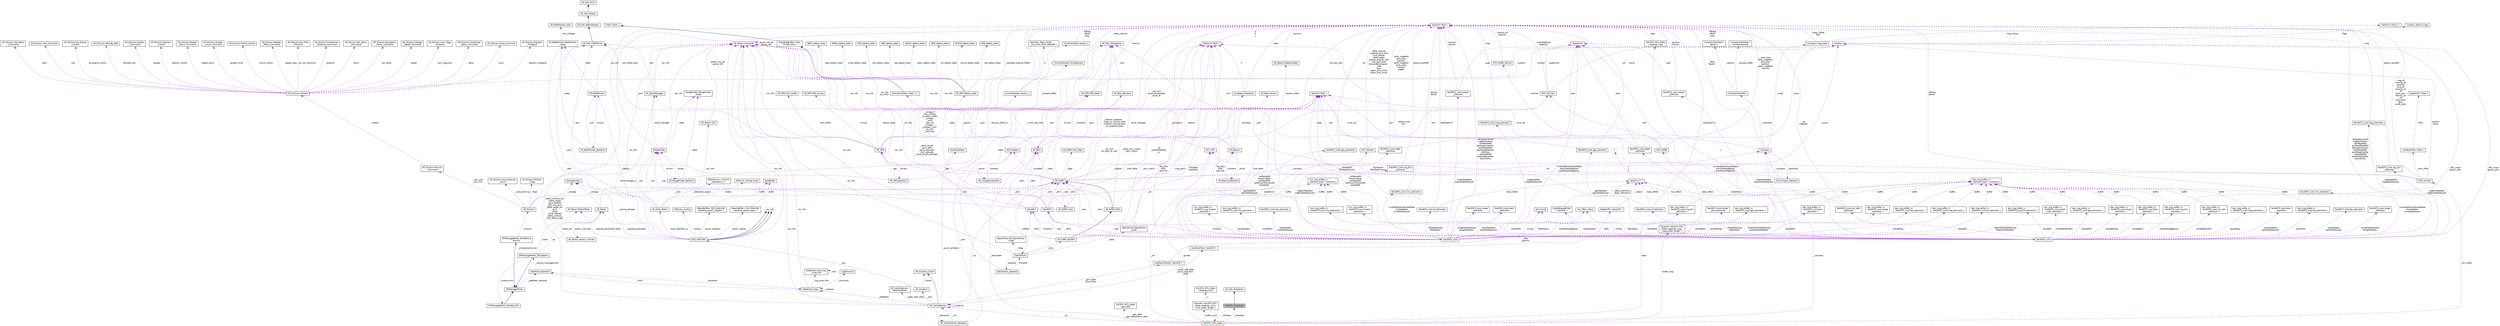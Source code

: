 digraph "HALSITL::Scheduler"
{
 // INTERACTIVE_SVG=YES
  edge [fontname="Helvetica",fontsize="10",labelfontname="Helvetica",labelfontsize="10"];
  node [fontname="Helvetica",fontsize="10",shape=record];
  Node1 [label="HALSITL::Scheduler",height=0.2,width=0.4,color="black", fillcolor="grey75", style="filled", fontcolor="black"];
  Node2 -> Node1 [dir="back",color="midnightblue",fontsize="10",style="solid",fontname="Helvetica"];
  Node2 [label="AP_HAL::Scheduler",height=0.2,width=0.4,color="black", fillcolor="white", style="filled",URL="$classAP__HAL_1_1Scheduler.html"];
  Node3 -> Node1 [dir="back",color="darkorchid3",fontsize="10",style="dashed",label=" _sitlState" ,fontname="Helvetica"];
  Node3 [label="HALSITL::SITL_State",height=0.2,width=0.4,color="black", fillcolor="white", style="filled",URL="$classHALSITL_1_1SITL__State.html"];
  Node4 -> Node3 [dir="back",color="darkorchid3",fontsize="10",style="dashed",label=" gimbal" ,fontname="Helvetica"];
  Node4 [label="SITL::Gimbal",height=0.2,width=0.4,color="black", fillcolor="white", style="filled",URL="$classSITL_1_1Gimbal.html"];
  Node5 -> Node4 [dir="back",color="darkorchid3",fontsize="10",style="dashed",label=" dcm" ,fontname="Helvetica"];
  Node5 [label="Matrix3\< float \>",height=0.2,width=0.4,color="black", fillcolor="white", style="filled",URL="$classMatrix3.html"];
  Node6 -> Node5 [dir="back",color="darkorchid3",fontsize="10",style="dashed",label=" a\nb\nc" ,fontname="Helvetica"];
  Node6 [label="Vector3\< float \>",height=0.2,width=0.4,color="black", fillcolor="white", style="filled",URL="$classVector3.html"];
  Node6 -> Node4 [dir="back",color="darkorchid3",fontsize="10",style="dashed",label=" delta_velocity\nsupplied_gyro_bias\njoint_angles\ndelta_angle\ngimbal_angular_rate\ntrue_gyro_bias\ndemanded_angular\l_rate\ngyro\nupper_joint_limits\nlower_joint_limits\n..." ,fontname="Helvetica"];
  Node7 -> Node4 [dir="back",color="darkorchid3",fontsize="10",style="dashed",label=" fdm" ,fontname="Helvetica"];
  Node7 [label="SITL::sitl_fdm",height=0.2,width=0.4,color="black", fillcolor="white", style="filled",URL="$structSITL_1_1sitl__fdm.html"];
  Node8 -> Node7 [dir="back",color="darkorchid3",fontsize="10",style="dashed",label=" quaternion" ,fontname="Helvetica"];
  Node8 [label="Quaternion",height=0.2,width=0.4,color="black", fillcolor="white", style="filled",URL="$classQuaternion.html"];
  Node6 -> Node7 [dir="back",color="darkorchid3",fontsize="10",style="dashed",label=" bodyMagField\nangAccel" ,fontname="Helvetica"];
  Node9 -> Node7 [dir="back",color="darkorchid3",fontsize="10",style="dashed",label=" home" ,fontname="Helvetica"];
  Node9 [label="Location",height=0.2,width=0.4,color="black", fillcolor="white", style="filled",URL="$structLocation.html"];
  Node10 -> Node9 [dir="back",color="darkorchid3",fontsize="10",style="dashed",label=" flags" ,fontname="Helvetica"];
  Node10 [label="Location_Option_Flags",height=0.2,width=0.4,color="black", fillcolor="white", style="filled",URL="$structLocation__Option__Flags.html"];
  Node11 -> Node3 [dir="back",color="darkorchid3",fontsize="10",style="dashed",label=" sitl_model" ,fontname="Helvetica"];
  Node11 [label="SITL::Aircraft",height=0.2,width=0.4,color="black", fillcolor="white", style="filled",URL="$classSITL_1_1Aircraft.html"];
  Node5 -> Node11 [dir="back",color="darkorchid3",fontsize="10",style="dashed",label=" rotation_b2e\ndcm" ,fontname="Helvetica"];
  Node12 -> Node11 [dir="back",color="darkorchid3",fontsize="10",style="dashed",label=" servo_filter" ,fontname="Helvetica"];
  Node12 [label="LowPassFilter\< float \>",height=0.2,width=0.4,color="black", fillcolor="white", style="filled",URL="$classLowPassFilter.html"];
  Node13 -> Node12 [dir="back",color="darkorchid3",fontsize="10",style="dashed",label=" _filter" ,fontname="Helvetica"];
  Node13 [label="DigitalLPF\< float \>",height=0.2,width=0.4,color="black", fillcolor="white", style="filled",URL="$classDigitalLPF.html"];
  Node14 -> Node11 [dir="back",color="darkorchid3",fontsize="10",style="dashed",label=" sitl" ,fontname="Helvetica"];
  Node14 [label="SITL::SITL",height=0.2,width=0.4,color="black", fillcolor="white", style="filled",URL="$classSITL_1_1SITL.html"];
  Node15 -> Node14 [dir="back",color="darkorchid3",fontsize="10",style="dashed",label=" var_info\nvar_info2" ,fontname="Helvetica"];
  Node15 [label="AP_Param::GroupInfo",height=0.2,width=0.4,color="black", fillcolor="white", style="filled",URL="$structAP__Param_1_1GroupInfo.html"];
  Node15 -> Node15 [dir="back",color="darkorchid3",fontsize="10",style="dashed",label=" group_info_ptr\ngroup_info" ,fontname="Helvetica"];
  Node7 -> Node14 [dir="back",color="darkorchid3",fontsize="10",style="dashed",label=" state" ,fontname="Helvetica"];
  Node6 -> Node11 [dir="back",color="darkorchid3",fontsize="10",style="dashed",label=" mag_bf\nvelocity_ef\nposition\nwind_ef\nvelocity_air\l_bf\ngyro_prev\nvelocity_air\l_ef\nang_accel\ngyro\naccel_body\n..." ,fontname="Helvetica"];
  Node9 -> Node11 [dir="back",color="darkorchid3",fontsize="10",style="dashed",label=" location\nhome" ,fontname="Helvetica"];
  Node16 -> Node3 [dir="back",color="darkorchid3",fontsize="10",style="dashed",label=" adsb" ,fontname="Helvetica"];
  Node16 [label="SITL::ADSB",height=0.2,width=0.4,color="black", fillcolor="white", style="filled",URL="$classSITL_1_1ADSB.html"];
  Node17 -> Node16 [dir="back",color="darkorchid3",fontsize="10",style="dashed",label=" vehicles" ,fontname="Helvetica"];
  Node17 [label="SITL::ADSB_Vehicle",height=0.2,width=0.4,color="black", fillcolor="white", style="filled",URL="$classSITL_1_1ADSB__Vehicle.html"];
  Node6 -> Node17 [dir="back",color="darkorchid3",fontsize="10",style="dashed",label=" velocity_ef\nposition" ,fontname="Helvetica"];
  Node9 -> Node16 [dir="back",color="darkorchid3",fontsize="10",style="dashed",label=" home" ,fontname="Helvetica"];
  Node7 -> Node16 [dir="back",color="darkorchid3",fontsize="10",style="dashed",label=" fdm" ,fontname="Helvetica"];
  Node18 -> Node3 [dir="back",color="darkorchid3",fontsize="10",style="dashed",label=" buffer_mag" ,fontname="Helvetica"];
  Node18 [label="VectorN\< HALSITL::SITL\l_State::readings_mag,\l mag_buffer_length \>",height=0.2,width=0.4,color="black", fillcolor="white", style="filled",URL="$classVectorN.html"];
  Node19 -> Node18 [dir="back",color="darkorchid3",fontsize="10",style="dashed",label=" _v" ,fontname="Helvetica"];
  Node19 [label="HALSITL::SITL_State\l::readings_mag",height=0.2,width=0.4,color="black", fillcolor="white", style="filled",URL="$structHALSITL_1_1SITL__State_1_1readings__mag.html"];
  Node6 -> Node19 [dir="back",color="darkorchid3",fontsize="10",style="dashed",label=" data" ,fontname="Helvetica"];
  Node20 -> Node3 [dir="back",color="darkorchid3",fontsize="10",style="dashed",label=" _barometer" ,fontname="Helvetica"];
  Node20 [label="AP_Baro",height=0.2,width=0.4,color="black", fillcolor="white", style="filled",URL="$classAP__Baro.html"];
  Node21 -> Node20 [dir="back",color="darkorchid3",fontsize="10",style="dashed",label=" sensors" ,fontname="Helvetica"];
  Node21 [label="AP_Baro::sensor",height=0.2,width=0.4,color="black", fillcolor="white", style="filled",URL="$structAP__Baro_1_1sensor.html"];
  Node22 -> Node20 [dir="back",color="darkorchid3",fontsize="10",style="dashed",label=" _climb_rate_filter" ,fontname="Helvetica"];
  Node22 [label="DerivativeFilter\< float, 7 \>",height=0.2,width=0.4,color="black", fillcolor="white", style="filled",URL="$classDerivativeFilter.html"];
  Node23 -> Node22 [dir="back",color="midnightblue",fontsize="10",style="solid",fontname="Helvetica"];
  Node23 [label="FilterWithBuffer\< float,\l FILTER_SIZE \>",height=0.2,width=0.4,color="black", fillcolor="white", style="filled",URL="$classFilterWithBuffer.html"];
  Node24 -> Node23 [dir="back",color="midnightblue",fontsize="10",style="solid",fontname="Helvetica"];
  Node24 [label="Filter\< float \>",height=0.2,width=0.4,color="black", fillcolor="white", style="filled",URL="$classFilter.html"];
  Node15 -> Node20 [dir="back",color="darkorchid3",fontsize="10",style="dashed",label=" var_info" ,fontname="Helvetica"];
  Node25 -> Node20 [dir="back",color="darkorchid3",fontsize="10",style="dashed",label=" drivers" ,fontname="Helvetica"];
  Node25 [label="AP_Baro_Backend",height=0.2,width=0.4,color="black", fillcolor="white", style="filled",URL="$classAP__Baro__Backend.html"];
  Node20 -> Node25 [dir="back",color="darkorchid3",fontsize="10",style="dashed",label=" _frontend" ,fontname="Helvetica"];
  Node26 -> Node25 [dir="back",color="darkorchid3",fontsize="10",style="dashed",label=" _sem" ,fontname="Helvetica"];
  Node26 [label="AP_HAL::Semaphore",height=0.2,width=0.4,color="black", fillcolor="white", style="filled",URL="$classAP__HAL_1_1Semaphore.html"];
  Node14 -> Node3 [dir="back",color="darkorchid3",fontsize="10",style="dashed",label=" _sitl" ,fontname="Helvetica"];
  Node1 -> Node3 [dir="back",color="darkorchid3",fontsize="10",style="dashed",label=" _scheduler" ,fontname="Helvetica"];
  Node27 -> Node3 [dir="back",color="darkorchid3",fontsize="10",style="dashed",label=" _ins" ,fontname="Helvetica"];
  Node27 [label="AP_InertialSensor",height=0.2,width=0.4,color="black", fillcolor="white", style="filled",URL="$classAP__InertialSensor.html"];
  Node28 -> Node27 [dir="back",color="firebrick4",fontsize="10",style="solid",fontname="Helvetica"];
  Node28 [label="AP_AccelCal_Client",height=0.2,width=0.4,color="black", fillcolor="white", style="filled",URL="$classAP__AccelCal__Client.html"];
  Node29 -> Node27 [dir="back",color="darkorchid3",fontsize="10",style="dashed",label=" _peak_hold_state" ,fontname="Helvetica"];
  Node29 [label="AP_InertialSensor::\lPeakHoldState",height=0.2,width=0.4,color="black", fillcolor="white", style="filled",URL="$structAP__InertialSensor_1_1PeakHoldState.html"];
  Node30 -> Node27 [dir="back",color="darkorchid3",fontsize="10",style="dashed",label=" _accel_vibe_filter\n_accel_vibe_floor\l_filter" ,fontname="Helvetica"];
  Node30 [label="LowPassFilter\< Vector3f \>",height=0.2,width=0.4,color="black", fillcolor="white", style="filled",URL="$classLowPassFilter.html"];
  Node31 -> Node30 [dir="back",color="darkorchid3",fontsize="10",style="dashed",label=" _filter" ,fontname="Helvetica"];
  Node31 [label="DigitalLPF\< Vector3f \>",height=0.2,width=0.4,color="black", fillcolor="white", style="filled",URL="$classDigitalLPF.html"];
  Node32 -> Node31 [dir="back",color="darkorchid3",fontsize="10",style="dashed",label=" _output" ,fontname="Helvetica"];
  Node32 [label="Vector3\< T \>",height=0.2,width=0.4,color="black", fillcolor="white", style="filled",URL="$classVector3.html"];
  Node33 -> Node32 [dir="back",color="darkorchid3",fontsize="10",style="dashed",label=" x\ny\nz" ,fontname="Helvetica"];
  Node33 [label="T",height=0.2,width=0.4,color="grey75", fillcolor="white", style="filled"];
  Node34 -> Node27 [dir="back",color="darkorchid3",fontsize="10",style="dashed",label=" _backends" ,fontname="Helvetica"];
  Node34 [label="AP_InertialSensor_Backend",height=0.2,width=0.4,color="black", fillcolor="white", style="filled",URL="$classAP__InertialSensor__Backend.html"];
  Node26 -> Node34 [dir="back",color="darkorchid3",fontsize="10",style="dashed",label=" _sem" ,fontname="Helvetica"];
  Node27 -> Node34 [dir="back",color="darkorchid3",fontsize="10",style="dashed",label=" _imu" ,fontname="Helvetica"];
  Node35 -> Node27 [dir="back",color="darkorchid3",fontsize="10",style="dashed",label=" _gyro_filter\n_accel_filter" ,fontname="Helvetica"];
  Node35 [label="LowPassFilter2p\< Vector3f \>",height=0.2,width=0.4,color="black", fillcolor="white", style="filled",URL="$classLowPassFilter2p.html"];
  Node36 -> Node35 [dir="back",color="darkorchid3",fontsize="10",style="dashed",label=" _filter\n_params" ,fontname="Helvetica"];
  Node36 [label="DigitalBiquadFilter\l\< Vector3f \>",height=0.2,width=0.4,color="black", fillcolor="white", style="filled",URL="$classDigitalBiquadFilter.html"];
  Node32 -> Node36 [dir="back",color="darkorchid3",fontsize="10",style="dashed",label=" _delay_element_1\n_delay_element_2" ,fontname="Helvetica"];
  Node37 -> Node27 [dir="back",color="darkorchid3",fontsize="10",style="dashed",label=" _accel_calibrator" ,fontname="Helvetica"];
  Node37 [label="AccelCalibrator",height=0.2,width=0.4,color="black", fillcolor="white", style="filled",URL="$classAccelCalibrator.html"];
  Node38 -> Node37 [dir="back",color="darkorchid3",fontsize="10",style="dashed",label=" _param" ,fontname="Helvetica"];
  Node38 [label="AccelCalibrator::param_u",height=0.2,width=0.4,color="black", fillcolor="white", style="filled",URL="$unionAccelCalibrator_1_1param__u.html"];
  Node39 -> Node38 [dir="back",color="darkorchid3",fontsize="10",style="dashed",label=" s" ,fontname="Helvetica"];
  Node39 [label="AccelCalibrator::param_t",height=0.2,width=0.4,color="black", fillcolor="white", style="filled",URL="$structAccelCalibrator_1_1param__t.html"];
  Node6 -> Node39 [dir="back",color="darkorchid3",fontsize="10",style="dashed",label=" offdiag\noffset\ndiag" ,fontname="Helvetica"];
  Node40 -> Node38 [dir="back",color="darkorchid3",fontsize="10",style="dashed",label=" a" ,fontname="Helvetica"];
  Node40 [label="VectorN\< float, ACCEL\l_CAL_MAX_NUM_PARAMS \>",height=0.2,width=0.4,color="black", fillcolor="white", style="filled",URL="$classVectorN.html"];
  Node41 -> Node37 [dir="back",color="darkorchid3",fontsize="10",style="dashed",label=" _sample_buffer" ,fontname="Helvetica"];
  Node41 [label="AccelCalibrator::AccelSample",height=0.2,width=0.4,color="black", fillcolor="white", style="filled",URL="$structAccelCalibrator_1_1AccelSample.html"];
  Node6 -> Node41 [dir="back",color="darkorchid3",fontsize="10",style="dashed",label=" delta_velocity" ,fontname="Helvetica"];
  Node42 -> Node27 [dir="back",color="darkorchid3",fontsize="10",style="dashed",label=" _dataflash" ,fontname="Helvetica"];
  Node42 [label="DataFlash_Class",height=0.2,width=0.4,color="black", fillcolor="white", style="filled",URL="$classDataFlash__Class.html"];
  Node43 -> Node42 [dir="back",color="darkorchid3",fontsize="10",style="dashed",label=" log_write_fmts" ,fontname="Helvetica"];
  Node43 [label="DataFlash_Class::log\l_write_fmt",height=0.2,width=0.4,color="black", fillcolor="white", style="filled",URL="$structDataFlash__Class_1_1log__write__fmt.html"];
  Node43 -> Node43 [dir="back",color="darkorchid3",fontsize="10",style="dashed",label=" next" ,fontname="Helvetica"];
  Node44 -> Node42 [dir="back",color="darkorchid3",fontsize="10",style="dashed",label=" _structures" ,fontname="Helvetica"];
  Node44 [label="LogStructure",height=0.2,width=0.4,color="black", fillcolor="white", style="filled",URL="$structLogStructure.html"];
  Node42 -> Node42 [dir="back",color="darkorchid3",fontsize="10",style="dashed",label=" _instance" ,fontname="Helvetica"];
  Node45 -> Node42 [dir="back",color="darkorchid3",fontsize="10",style="dashed",label=" backends" ,fontname="Helvetica"];
  Node45 [label="DataFlash_Backend",height=0.2,width=0.4,color="black", fillcolor="white", style="filled",URL="$classDataFlash__Backend.html"];
  Node42 -> Node45 [dir="back",color="darkorchid3",fontsize="10",style="dashed",label=" _front" ,fontname="Helvetica"];
  Node46 -> Node45 [dir="back",color="darkorchid3",fontsize="10",style="dashed",label=" _startup_messagewriter" ,fontname="Helvetica"];
  Node46 [label="DFMessageWriter_DFLogStart",height=0.2,width=0.4,color="black", fillcolor="white", style="filled",URL="$classDFMessageWriter__DFLogStart.html"];
  Node47 -> Node46 [dir="back",color="midnightblue",fontsize="10",style="solid",fontname="Helvetica"];
  Node47 [label="DFMessageWriter",height=0.2,width=0.4,color="black", fillcolor="white", style="filled",URL="$classDFMessageWriter.html"];
  Node45 -> Node47 [dir="back",color="darkorchid3",fontsize="10",style="dashed",label=" _dataflash_backend" ,fontname="Helvetica"];
  Node48 -> Node46 [dir="back",color="darkorchid3",fontsize="10",style="dashed",label=" _writeentiremission" ,fontname="Helvetica"];
  Node48 [label="DFMessageWriter_WriteEntire\lMission",height=0.2,width=0.4,color="black", fillcolor="white", style="filled",URL="$classDFMessageWriter__WriteEntireMission.html"];
  Node47 -> Node48 [dir="back",color="midnightblue",fontsize="10",style="solid",fontname="Helvetica"];
  Node49 -> Node48 [dir="back",color="darkorchid3",fontsize="10",style="dashed",label=" _mission" ,fontname="Helvetica"];
  Node49 [label="AP_Mission",height=0.2,width=0.4,color="black", fillcolor="white", style="filled",URL="$classAP__Mission.html",tooltip="Object managing Mission. "];
  Node50 -> Node49 [dir="back",color="darkorchid3",fontsize="10",style="dashed",label=" _storage" ,fontname="Helvetica"];
  Node50 [label="StorageAccess",height=0.2,width=0.4,color="black", fillcolor="white", style="filled",URL="$classStorageAccess.html"];
  Node51 -> Node49 [dir="back",color="darkorchid3",fontsize="10",style="dashed",label=" _nav_cmd\n_do_cmd" ,fontname="Helvetica"];
  Node51 [label="AP_Mission::Mission\l_Command",height=0.2,width=0.4,color="black", fillcolor="white", style="filled",URL="$structAP__Mission_1_1Mission__Command.html"];
  Node52 -> Node51 [dir="back",color="darkorchid3",fontsize="10",style="dashed",label=" content" ,fontname="Helvetica"];
  Node52 [label="AP_Mission::Content",height=0.2,width=0.4,color="black", fillcolor="white", style="filled",URL="$unionAP__Mission_1_1Content.html"];
  Node53 -> Node52 [dir="back",color="darkorchid3",fontsize="10",style="dashed",label=" guided_limits" ,fontname="Helvetica"];
  Node53 [label="AP_Mission::Guided\l_Limits_Command",height=0.2,width=0.4,color="black", fillcolor="white", style="filled",URL="$structAP__Mission_1_1Guided__Limits__Command.html"];
  Node54 -> Node52 [dir="back",color="darkorchid3",fontsize="10",style="dashed",label=" mount_control" ,fontname="Helvetica"];
  Node54 [label="AP_Mission::Mount_Control",height=0.2,width=0.4,color="black", fillcolor="white", style="filled",URL="$structAP__Mission_1_1Mount__Control.html"];
  Node55 -> Node52 [dir="back",color="darkorchid3",fontsize="10",style="dashed",label=" repeat_relay" ,fontname="Helvetica"];
  Node55 [label="AP_Mission::Repeat\l_Relay_Command",height=0.2,width=0.4,color="black", fillcolor="white", style="filled",URL="$structAP__Mission_1_1Repeat__Relay__Command.html"];
  Node56 -> Node52 [dir="back",color="darkorchid3",fontsize="10",style="dashed",label=" do_vtol_transition" ,fontname="Helvetica"];
  Node56 [label="AP_Mission::Do_VTOL\l_Transition",height=0.2,width=0.4,color="black", fillcolor="white", style="filled",URL="$structAP__Mission_1_1Do__VTOL__Transition.html"];
  Node57 -> Node52 [dir="back",color="darkorchid3",fontsize="10",style="dashed",label=" distance" ,fontname="Helvetica"];
  Node57 [label="AP_Mission::Conditional\l_Distance_Command",height=0.2,width=0.4,color="black", fillcolor="white", style="filled",URL="$structAP__Mission_1_1Conditional__Distance__Command.html"];
  Node58 -> Node52 [dir="back",color="darkorchid3",fontsize="10",style="dashed",label=" servo" ,fontname="Helvetica"];
  Node58 [label="AP_Mission::Set_Servo\l_Command",height=0.2,width=0.4,color="black", fillcolor="white", style="filled",URL="$structAP__Mission_1_1Set__Servo__Command.html"];
  Node59 -> Node52 [dir="back",color="darkorchid3",fontsize="10",style="dashed",label=" nav_delay" ,fontname="Helvetica"];
  Node59 [label="AP_Mission::Navigation\l_Delay_Command",height=0.2,width=0.4,color="black", fillcolor="white", style="filled",URL="$structAP__Mission_1_1Navigation__Delay__Command.html"];
  Node60 -> Node52 [dir="back",color="darkorchid3",fontsize="10",style="dashed",label=" speed" ,fontname="Helvetica"];
  Node60 [label="AP_Mission::Change\l_Speed_Command",height=0.2,width=0.4,color="black", fillcolor="white", style="filled",URL="$structAP__Mission_1_1Change__Speed__Command.html"];
  Node61 -> Node52 [dir="back",color="darkorchid3",fontsize="10",style="dashed",label=" cam_trigg_dist" ,fontname="Helvetica"];
  Node61 [label="AP_Mission::Cam_Trigg\l_Distance",height=0.2,width=0.4,color="black", fillcolor="white", style="filled",URL="$structAP__Mission_1_1Cam__Trigg__Distance.html"];
  Node62 -> Node52 [dir="back",color="darkorchid3",fontsize="10",style="dashed",label=" delay" ,fontname="Helvetica"];
  Node62 [label="AP_Mission::Conditional\l_Delay_Command",height=0.2,width=0.4,color="black", fillcolor="white", style="filled",URL="$structAP__Mission_1_1Conditional__Delay__Command.html"];
  Node63 -> Node52 [dir="back",color="darkorchid3",fontsize="10",style="dashed",label=" jump" ,fontname="Helvetica"];
  Node63 [label="AP_Mission::Jump_Command",height=0.2,width=0.4,color="black", fillcolor="white", style="filled",URL="$structAP__Mission_1_1Jump__Command.html"];
  Node9 -> Node52 [dir="back",color="darkorchid3",fontsize="10",style="dashed",label=" location" ,fontname="Helvetica"];
  Node64 -> Node52 [dir="back",color="darkorchid3",fontsize="10",style="dashed",label=" digicam_configure" ,fontname="Helvetica"];
  Node64 [label="AP_Mission::Digicam\l_Configure",height=0.2,width=0.4,color="black", fillcolor="white", style="filled",URL="$structAP__Mission_1_1Digicam__Configure.html"];
  Node65 -> Node52 [dir="back",color="darkorchid3",fontsize="10",style="dashed",label=" relay" ,fontname="Helvetica"];
  Node65 [label="AP_Mission::Set_Relay\l_Command",height=0.2,width=0.4,color="black", fillcolor="white", style="filled",URL="$structAP__Mission_1_1Set__Relay__Command.html"];
  Node66 -> Node52 [dir="back",color="darkorchid3",fontsize="10",style="dashed",label=" yaw" ,fontname="Helvetica"];
  Node66 [label="AP_Mission::Yaw_Command",height=0.2,width=0.4,color="black", fillcolor="white", style="filled",URL="$structAP__Mission_1_1Yaw__Command.html"];
  Node67 -> Node52 [dir="back",color="darkorchid3",fontsize="10",style="dashed",label=" do_engine_control" ,fontname="Helvetica"];
  Node67 [label="AP_Mission::Do_Engine\l_Control",height=0.2,width=0.4,color="black", fillcolor="white", style="filled",URL="$structAP__Mission_1_1Do__Engine__Control.html"];
  Node68 -> Node52 [dir="back",color="darkorchid3",fontsize="10",style="dashed",label=" altitude_wait" ,fontname="Helvetica"];
  Node68 [label="AP_Mission::Altitude_Wait",height=0.2,width=0.4,color="black", fillcolor="white", style="filled",URL="$structAP__Mission_1_1Altitude__Wait.html"];
  Node69 -> Node52 [dir="back",color="darkorchid3",fontsize="10",style="dashed",label=" gripper" ,fontname="Helvetica"];
  Node69 [label="AP_Mission::Gripper\l_Command",height=0.2,width=0.4,color="black", fillcolor="white", style="filled",URL="$structAP__Mission_1_1Gripper__Command.html"];
  Node70 -> Node52 [dir="back",color="darkorchid3",fontsize="10",style="dashed",label=" digicam_control" ,fontname="Helvetica"];
  Node70 [label="AP_Mission::Digicam\l_Control",height=0.2,width=0.4,color="black", fillcolor="white", style="filled",URL="$structAP__Mission_1_1Digicam__Control.html"];
  Node71 -> Node52 [dir="back",color="darkorchid3",fontsize="10",style="dashed",label=" repeat_servo" ,fontname="Helvetica"];
  Node71 [label="AP_Mission::Repeat\l_Servo_Command",height=0.2,width=0.4,color="black", fillcolor="white", style="filled",URL="$structAP__Mission_1_1Repeat__Servo__Command.html"];
  Node15 -> Node49 [dir="back",color="darkorchid3",fontsize="10",style="dashed",label=" var_info" ,fontname="Helvetica"];
  Node72 -> Node49 [dir="back",color="darkorchid3",fontsize="10",style="dashed",label=" _flags" ,fontname="Helvetica"];
  Node72 [label="AP_Mission::Mission\l_Flags",height=0.2,width=0.4,color="black", fillcolor="white", style="filled",URL="$structAP__Mission_1_1Mission__Flags.html"];
  Node73 -> Node49 [dir="back",color="darkorchid3",fontsize="10",style="dashed",label=" _ahrs" ,fontname="Helvetica"];
  Node73 [label="AP_AHRS",height=0.2,width=0.4,color="black", fillcolor="white", style="filled",URL="$classAP__AHRS.html"];
  Node5 -> Node73 [dir="back",color="darkorchid3",fontsize="10",style="dashed",label=" _rotation_autopilot\l_body_to_vehicle_body\n_rotation_vehicle_body\l_to_autopilot_body" ,fontname="Helvetica"];
  Node74 -> Node73 [dir="back",color="darkorchid3",fontsize="10",style="dashed",label=" _flags" ,fontname="Helvetica"];
  Node74 [label="AP_AHRS::ahrs_flags",height=0.2,width=0.4,color="black", fillcolor="white", style="filled",URL="$structAP__AHRS_1_1ahrs__flags.html"];
  Node20 -> Node73 [dir="back",color="darkorchid3",fontsize="10",style="dashed",label=" _baro" ,fontname="Helvetica"];
  Node75 -> Node73 [dir="back",color="darkorchid3",fontsize="10",style="dashed",label=" _optflow" ,fontname="Helvetica"];
  Node75 [label="OpticalFlow",height=0.2,width=0.4,color="black", fillcolor="white", style="filled",URL="$classOpticalFlow.html"];
  Node76 -> Node75 [dir="back",color="darkorchid3",fontsize="10",style="dashed",label=" _ahrs" ,fontname="Helvetica"];
  Node76 [label="AP_AHRS_NavEKF",height=0.2,width=0.4,color="black", fillcolor="white", style="filled",URL="$classAP__AHRS__NavEKF.html"];
  Node77 -> Node76 [dir="back",color="midnightblue",fontsize="10",style="solid",fontname="Helvetica"];
  Node77 [label="AP_AHRS_DCM",height=0.2,width=0.4,color="black", fillcolor="white", style="filled",URL="$classAP__AHRS__DCM.html"];
  Node73 -> Node77 [dir="back",color="midnightblue",fontsize="10",style="solid",fontname="Helvetica"];
  Node5 -> Node77 [dir="back",color="darkorchid3",fontsize="10",style="dashed",label=" _body_dcm_matrix\n_dcm_matrix" ,fontname="Helvetica"];
  Node6 -> Node77 [dir="back",color="darkorchid3",fontsize="10",style="dashed",label=" _omega_P\n_last_velocity\n_ra_delay_buffer\n_omega\n_wind\n_last_vel\n_omega_I\n_omega_I_sum\n_ra_sum\n_last_fuse\n..." ,fontname="Helvetica"];
  Node78 -> Node77 [dir="back",color="darkorchid3",fontsize="10",style="dashed",label=" _mag_earth" ,fontname="Helvetica"];
  Node78 [label="Vector2\< float \>",height=0.2,width=0.4,color="black", fillcolor="white", style="filled",URL="$structVector2.html"];
  Node5 -> Node76 [dir="back",color="darkorchid3",fontsize="10",style="dashed",label=" _dcm_matrix" ,fontname="Helvetica"];
  Node79 -> Node76 [dir="back",color="darkorchid3",fontsize="10",style="dashed",label=" EKF2" ,fontname="Helvetica"];
  Node79 [label="NavEKF2",height=0.2,width=0.4,color="black", fillcolor="white", style="filled",URL="$classNavEKF2.html"];
  Node20 -> Node79 [dir="back",color="darkorchid3",fontsize="10",style="dashed",label=" _baro" ,fontname="Helvetica"];
  Node15 -> Node79 [dir="back",color="darkorchid3",fontsize="10",style="dashed",label=" var_info" ,fontname="Helvetica"];
  Node78 -> Node79 [dir="back",color="darkorchid3",fontsize="10",style="dashed",label=" core_delta" ,fontname="Helvetica"];
  Node80 -> Node79 [dir="back",color="darkorchid3",fontsize="10",style="dashed",label=" _rng" ,fontname="Helvetica"];
  Node80 [label="RangeFinder",height=0.2,width=0.4,color="black", fillcolor="white", style="filled",URL="$classRangeFinder.html"];
  Node81 -> Node80 [dir="back",color="darkorchid3",fontsize="10",style="dashed",label=" serial_manager" ,fontname="Helvetica"];
  Node81 [label="AP_SerialManager",height=0.2,width=0.4,color="black", fillcolor="white", style="filled",URL="$classAP__SerialManager.html"];
  Node82 -> Node81 [dir="back",color="darkorchid3",fontsize="10",style="dashed",label=" uart" ,fontname="Helvetica"];
  Node82 [label="AP_HAL::UARTDriver",height=0.2,width=0.4,color="black", fillcolor="white", style="filled",URL="$classAP__HAL_1_1UARTDriver.html"];
  Node83 -> Node82 [dir="back",color="midnightblue",fontsize="10",style="solid",fontname="Helvetica"];
  Node83 [label="AP_HAL::BetterStream",height=0.2,width=0.4,color="black", fillcolor="white", style="filled",URL="$classAP__HAL_1_1BetterStream.html"];
  Node84 -> Node83 [dir="back",color="midnightblue",fontsize="10",style="solid",fontname="Helvetica"];
  Node84 [label="AP_HAL::Stream",height=0.2,width=0.4,color="black", fillcolor="white", style="filled",URL="$classAP__HAL_1_1Stream.html"];
  Node85 -> Node84 [dir="back",color="midnightblue",fontsize="10",style="solid",fontname="Helvetica"];
  Node85 [label="AP_HAL::Print",height=0.2,width=0.4,color="black", fillcolor="white", style="filled",URL="$classAP__HAL_1_1Print.html"];
  Node15 -> Node81 [dir="back",color="darkorchid3",fontsize="10",style="dashed",label=" var_info" ,fontname="Helvetica"];
  Node86 -> Node80 [dir="back",color="darkorchid3",fontsize="10",style="dashed",label=" state" ,fontname="Helvetica"];
  Node86 [label="RangeFinder::RangeFinder\l_State",height=0.2,width=0.4,color="black", fillcolor="white", style="filled",URL="$structRangeFinder_1_1RangeFinder__State.html"];
  Node15 -> Node80 [dir="back",color="darkorchid3",fontsize="10",style="dashed",label=" var_info" ,fontname="Helvetica"];
  Node6 -> Node80 [dir="back",color="darkorchid3",fontsize="10",style="dashed",label=" pos_offset_zero" ,fontname="Helvetica"];
  Node87 -> Node80 [dir="back",color="darkorchid3",fontsize="10",style="dashed",label=" drivers" ,fontname="Helvetica"];
  Node87 [label="AP_RangeFinder_Backend",height=0.2,width=0.4,color="black", fillcolor="white", style="filled",URL="$classAP__RangeFinder__Backend.html"];
  Node86 -> Node87 [dir="back",color="darkorchid3",fontsize="10",style="dashed",label=" state" ,fontname="Helvetica"];
  Node26 -> Node87 [dir="back",color="darkorchid3",fontsize="10",style="dashed",label=" _sem" ,fontname="Helvetica"];
  Node80 -> Node87 [dir="back",color="darkorchid3",fontsize="10",style="dashed",label=" ranger" ,fontname="Helvetica"];
  Node73 -> Node79 [dir="back",color="darkorchid3",fontsize="10",style="dashed",label=" _ahrs" ,fontname="Helvetica"];
  Node88 -> Node79 [dir="back",color="darkorchid3",fontsize="10",style="dashed",label=" core" ,fontname="Helvetica"];
  Node88 [label="NavEKF2_core",height=0.2,width=0.4,color="black", fillcolor="white", style="filled",URL="$classNavEKF2__core.html"];
  Node89 -> Node88 [dir="back",color="darkorchid3",fontsize="10",style="dashed",label=" magDataNew\nmagDataDelayed" ,fontname="Helvetica"];
  Node89 [label="NavEKF2_core::mag_elements",height=0.2,width=0.4,color="black", fillcolor="white", style="filled",URL="$structNavEKF2__core_1_1mag__elements.html"];
  Node6 -> Node89 [dir="back",color="darkorchid3",fontsize="10",style="dashed",label=" mag" ,fontname="Helvetica"];
  Node5 -> Node88 [dir="back",color="darkorchid3",fontsize="10",style="dashed",label=" Tbn_flow\nDCM\nprevTnb" ,fontname="Helvetica"];
  Node79 -> Node88 [dir="back",color="darkorchid3",fontsize="10",style="dashed",label=" frontend" ,fontname="Helvetica"];
  Node90 -> Node88 [dir="back",color="darkorchid3",fontsize="10",style="dashed",label=" baroDataNew\nbaroDataDelayed" ,fontname="Helvetica"];
  Node90 [label="NavEKF2_core::baro\l_elements",height=0.2,width=0.4,color="black", fillcolor="white", style="filled",URL="$structNavEKF2__core_1_1baro__elements.html"];
  Node91 -> Node88 [dir="back",color="darkorchid3",fontsize="10",style="dashed",label=" storedIMU" ,fontname="Helvetica"];
  Node91 [label="imu_ring_buffer_t\<\l NavEKF2_core::imu_elements \>",height=0.2,width=0.4,color="black", fillcolor="white", style="filled",URL="$classimu__ring__buffer__t.html"];
  Node92 -> Node91 [dir="back",color="darkorchid3",fontsize="10",style="dashed",label=" buffer" ,fontname="Helvetica"];
  Node92 [label="imu_ring_buffer_t\<\l element_type \>::element_t",height=0.2,width=0.4,color="black", fillcolor="white", style="filled",URL="$structimu__ring__buffer__t_1_1element__t.html"];
  Node93 -> Node88 [dir="back",color="darkorchid3",fontsize="10",style="dashed",label=" rngBcnDataNew\nrngBcnDataDelayed" ,fontname="Helvetica"];
  Node93 [label="NavEKF2_core::rng_bcn\l_elements",height=0.2,width=0.4,color="black", fillcolor="white", style="filled",URL="$structNavEKF2__core_1_1rng__bcn__elements.html"];
  Node6 -> Node93 [dir="back",color="darkorchid3",fontsize="10",style="dashed",label=" beacon_posNED" ,fontname="Helvetica"];
  Node94 -> Node88 [dir="back",color="darkorchid3",fontsize="10",style="dashed",label=" ofDataDelayed\nofDataNew" ,fontname="Helvetica"];
  Node94 [label="NavEKF2_core::of_elements",height=0.2,width=0.4,color="black", fillcolor="white", style="filled",URL="$structNavEKF2__core_1_1of__elements.html"];
  Node6 -> Node94 [dir="back",color="darkorchid3",fontsize="10",style="dashed",label=" bodyRadXYZ" ,fontname="Helvetica"];
  Node32 -> Node94 [dir="back",color="darkorchid3",fontsize="10",style="dashed",label=" body_offset" ,fontname="Helvetica"];
  Node78 -> Node94 [dir="back",color="darkorchid3",fontsize="10",style="dashed",label=" flowRadXY\nflowRadXYcomp" ,fontname="Helvetica"];
  Node95 -> Node88 [dir="back",color="darkorchid3",fontsize="10",style="dashed",label=" storedGPS" ,fontname="Helvetica"];
  Node95 [label="obs_ring_buffer_t\<\l NavEKF2_core::gps_elements \>",height=0.2,width=0.4,color="black", fillcolor="white", style="filled",URL="$classobs__ring__buffer__t.html"];
  Node96 -> Node95 [dir="back",color="darkorchid3",fontsize="10",style="dashed",label=" buffer" ,fontname="Helvetica"];
  Node96 [label="obs_ring_buffer_t\<\l element_type \>::element_t",height=0.2,width=0.4,color="black", fillcolor="white", style="filled",URL="$structobs__ring__buffer__t_1_1element__t.html"];
  Node97 -> Node88 [dir="back",color="darkorchid3",fontsize="10",style="dashed",label=" timing" ,fontname="Helvetica"];
  Node97 [label="ekf_timing",height=0.2,width=0.4,color="black", fillcolor="white", style="filled",URL="$structekf__timing.html"];
  Node98 -> Node88 [dir="back",color="darkorchid3",fontsize="10",style="dashed",label=" tasDataNew\ntasDataDelayed" ,fontname="Helvetica"];
  Node98 [label="NavEKF2_core::tas_elements",height=0.2,width=0.4,color="black", fillcolor="white", style="filled",URL="$structNavEKF2__core_1_1tas__elements.html"];
  Node8 -> Node88 [dir="back",color="darkorchid3",fontsize="10",style="dashed",label=" imuQuatDownSampleNew\nprevQuatMagReset\nquatAtLastMagReset" ,fontname="Helvetica"];
  Node99 -> Node88 [dir="back",color="darkorchid3",fontsize="10",style="dashed",label=" stateStruct" ,fontname="Helvetica"];
  Node99 [label="NavEKF2_core::state\l_elements",height=0.2,width=0.4,color="black", fillcolor="white", style="filled",URL="$structNavEKF2__core_1_1state__elements.html"];
  Node8 -> Node99 [dir="back",color="darkorchid3",fontsize="10",style="dashed",label=" quat" ,fontname="Helvetica"];
  Node6 -> Node99 [dir="back",color="darkorchid3",fontsize="10",style="dashed",label=" body_magfield\ngyro_bias\nposition\nearth_magfield\ngyro_scale\nvelocity\nangErr" ,fontname="Helvetica"];
  Node78 -> Node99 [dir="back",color="darkorchid3",fontsize="10",style="dashed",label=" wind_vel" ,fontname="Helvetica"];
  Node100 -> Node88 [dir="back",color="darkorchid3",fontsize="10",style="dashed",label=" storedOF" ,fontname="Helvetica"];
  Node100 [label="obs_ring_buffer_t\<\l NavEKF2_core::of_elements \>",height=0.2,width=0.4,color="black", fillcolor="white", style="filled",URL="$classobs__ring__buffer__t.html"];
  Node96 -> Node100 [dir="back",color="darkorchid3",fontsize="10",style="dashed",label=" buffer" ,fontname="Helvetica"];
  Node101 -> Node88 [dir="back",color="darkorchid3",fontsize="10",style="dashed",label=" imuDataDownSampledNew\nimuDataNew\nimuDataDelayed" ,fontname="Helvetica"];
  Node101 [label="NavEKF2_core::imu_elements",height=0.2,width=0.4,color="black", fillcolor="white", style="filled",URL="$structNavEKF2__core_1_1imu__elements.html"];
  Node6 -> Node101 [dir="back",color="darkorchid3",fontsize="10",style="dashed",label=" delAng\ndelVel" ,fontname="Helvetica"];
  Node6 -> Node88 [dir="back",color="darkorchid3",fontsize="10",style="dashed",label=" delAngCorrected\nrngBcnPosSum\nvelOffsetNED\ndelAngCorrection\nearthRateNED\nearthMagFieldVar\ntiltErrVec\nvelDotNEDfilt\nbodyMagFieldVar\nreceiverPos\n..." ,fontname="Helvetica"];
  Node102 -> Node88 [dir="back",color="darkorchid3",fontsize="10",style="dashed",label=" filterStatus" ,fontname="Helvetica"];
  Node102 [label="nav_filter_status",height=0.2,width=0.4,color="black", fillcolor="white", style="filled",URL="$unionnav__filter__status.html"];
  Node103 -> Node88 [dir="back",color="darkorchid3",fontsize="10",style="dashed",label=" outputDataNew\noutputDataDelayed" ,fontname="Helvetica"];
  Node103 [label="NavEKF2_core::output\l_elements",height=0.2,width=0.4,color="black", fillcolor="white", style="filled",URL="$structNavEKF2__core_1_1output__elements.html"];
  Node8 -> Node103 [dir="back",color="darkorchid3",fontsize="10",style="dashed",label=" quat" ,fontname="Helvetica"];
  Node6 -> Node103 [dir="back",color="darkorchid3",fontsize="10",style="dashed",label=" position\nvelocity" ,fontname="Helvetica"];
  Node104 -> Node88 [dir="back",color="darkorchid3",fontsize="10",style="dashed",label=" gpsDataNew\ngpsDataDelayed" ,fontname="Helvetica"];
  Node104 [label="NavEKF2_core::gps_elements",height=0.2,width=0.4,color="black", fillcolor="white", style="filled",URL="$structNavEKF2__core_1_1gps__elements.html"];
  Node6 -> Node104 [dir="back",color="darkorchid3",fontsize="10",style="dashed",label=" vel" ,fontname="Helvetica"];
  Node78 -> Node104 [dir="back",color="darkorchid3",fontsize="10",style="dashed",label=" pos" ,fontname="Helvetica"];
  Node78 -> Node88 [dir="back",color="darkorchid3",fontsize="10",style="dashed",label=" velResetNE\nflowGyroBias\nposResetNE\nlastKnownPositionNE\nheldVelNE" ,fontname="Helvetica"];
  Node105 -> Node88 [dir="back",color="darkorchid3",fontsize="10",style="dashed",label=" storedBaro" ,fontname="Helvetica"];
  Node105 [label="obs_ring_buffer_t\<\l NavEKF2_core::baro\l_elements \>",height=0.2,width=0.4,color="black", fillcolor="white", style="filled",URL="$classobs__ring__buffer__t.html"];
  Node96 -> Node105 [dir="back",color="darkorchid3",fontsize="10",style="dashed",label=" buffer" ,fontname="Helvetica"];
  Node106 -> Node88 [dir="back",color="darkorchid3",fontsize="10",style="dashed",label=" storedRangeBeacon" ,fontname="Helvetica"];
  Node106 [label="obs_ring_buffer_t\<\l NavEKF2_core::rng_bcn\l_elements \>",height=0.2,width=0.4,color="black", fillcolor="white", style="filled",URL="$classobs__ring__buffer__t.html"];
  Node96 -> Node106 [dir="back",color="darkorchid3",fontsize="10",style="dashed",label=" buffer" ,fontname="Helvetica"];
  Node107 -> Node88 [dir="back",color="darkorchid3",fontsize="10",style="dashed",label=" storedRange" ,fontname="Helvetica"];
  Node107 [label="obs_ring_buffer_t\<\l NavEKF2_core::range\l_elements \>",height=0.2,width=0.4,color="black", fillcolor="white", style="filled",URL="$classobs__ring__buffer__t.html"];
  Node96 -> Node107 [dir="back",color="darkorchid3",fontsize="10",style="dashed",label=" buffer" ,fontname="Helvetica"];
  Node108 -> Node88 [dir="back",color="darkorchid3",fontsize="10",style="dashed",label=" storedTAS" ,fontname="Helvetica"];
  Node108 [label="obs_ring_buffer_t\<\l NavEKF2_core::tas_elements \>",height=0.2,width=0.4,color="black", fillcolor="white", style="filled",URL="$classobs__ring__buffer__t.html"];
  Node96 -> Node108 [dir="back",color="darkorchid3",fontsize="10",style="dashed",label=" buffer" ,fontname="Helvetica"];
  Node73 -> Node88 [dir="back",color="darkorchid3",fontsize="10",style="dashed",label=" _ahrs" ,fontname="Helvetica"];
  Node109 -> Node88 [dir="back",color="darkorchid3",fontsize="10",style="dashed",label=" storedMag" ,fontname="Helvetica"];
  Node109 [label="obs_ring_buffer_t\<\l NavEKF2_core::mag_elements \>",height=0.2,width=0.4,color="black", fillcolor="white", style="filled",URL="$classobs__ring__buffer__t.html"];
  Node96 -> Node109 [dir="back",color="darkorchid3",fontsize="10",style="dashed",label=" buffer" ,fontname="Helvetica"];
  Node110 -> Node88 [dir="back",color="darkorchid3",fontsize="10",style="dashed",label=" rangeDataDelayed\nrangeDataNew" ,fontname="Helvetica"];
  Node110 [label="NavEKF2_core::range\l_elements",height=0.2,width=0.4,color="black", fillcolor="white", style="filled",URL="$structNavEKF2__core_1_1range__elements.html"];
  Node9 -> Node88 [dir="back",color="darkorchid3",fontsize="10",style="dashed",label=" EKF_origin\ngpsloc_prev" ,fontname="Helvetica"];
  Node111 -> Node88 [dir="back",color="darkorchid3",fontsize="10",style="dashed",label=" storedOutput" ,fontname="Helvetica"];
  Node111 [label="imu_ring_buffer_t\<\l NavEKF2_core::output\l_elements \>",height=0.2,width=0.4,color="black", fillcolor="white", style="filled",URL="$classimu__ring__buffer__t.html"];
  Node92 -> Node111 [dir="back",color="darkorchid3",fontsize="10",style="dashed",label=" buffer" ,fontname="Helvetica"];
  Node112 -> Node76 [dir="back",color="darkorchid3",fontsize="10",style="dashed",label=" EKF3" ,fontname="Helvetica"];
  Node112 [label="NavEKF3",height=0.2,width=0.4,color="black", fillcolor="white", style="filled",URL="$classNavEKF3.html"];
  Node113 -> Node112 [dir="back",color="darkorchid3",fontsize="10",style="dashed",label=" core" ,fontname="Helvetica"];
  Node113 [label="NavEKF3_core",height=0.2,width=0.4,color="black", fillcolor="white", style="filled",URL="$classNavEKF3__core.html"];
  Node114 -> Node113 [dir="back",color="darkorchid3",fontsize="10",style="dashed",label=" storedMag" ,fontname="Helvetica"];
  Node114 [label="obs_ring_buffer_t\<\l NavEKF3_core::mag_elements \>",height=0.2,width=0.4,color="black", fillcolor="white", style="filled",URL="$classobs__ring__buffer__t.html"];
  Node96 -> Node114 [dir="back",color="darkorchid3",fontsize="10",style="dashed",label=" buffer" ,fontname="Helvetica"];
  Node115 -> Node113 [dir="back",color="darkorchid3",fontsize="10",style="dashed",label=" outputDataNew\noutputDataDelayed" ,fontname="Helvetica"];
  Node115 [label="NavEKF3_core::output\l_elements",height=0.2,width=0.4,color="black", fillcolor="white", style="filled",URL="$structNavEKF3__core_1_1output__elements.html"];
  Node8 -> Node115 [dir="back",color="darkorchid3",fontsize="10",style="dashed",label=" quat" ,fontname="Helvetica"];
  Node6 -> Node115 [dir="back",color="darkorchid3",fontsize="10",style="dashed",label=" position\nvelocity" ,fontname="Helvetica"];
  Node116 -> Node113 [dir="back",color="darkorchid3",fontsize="10",style="dashed",label=" gpsDataNew\ngpsDataDelayed" ,fontname="Helvetica"];
  Node116 [label="NavEKF3_core::gps_elements",height=0.2,width=0.4,color="black", fillcolor="white", style="filled",URL="$structNavEKF3__core_1_1gps__elements.html"];
  Node6 -> Node116 [dir="back",color="darkorchid3",fontsize="10",style="dashed",label=" vel" ,fontname="Helvetica"];
  Node78 -> Node116 [dir="back",color="darkorchid3",fontsize="10",style="dashed",label=" pos" ,fontname="Helvetica"];
  Node5 -> Node113 [dir="back",color="darkorchid3",fontsize="10",style="dashed",label=" Tbn_flow\nDCM\nprevTnb" ,fontname="Helvetica"];
  Node112 -> Node113 [dir="back",color="darkorchid3",fontsize="10",style="dashed",label=" frontend" ,fontname="Helvetica"];
  Node117 -> Node113 [dir="back",color="darkorchid3",fontsize="10",style="dashed",label=" storedOF" ,fontname="Helvetica"];
  Node117 [label="obs_ring_buffer_t\<\l NavEKF3_core::of_elements \>",height=0.2,width=0.4,color="black", fillcolor="white", style="filled",URL="$classobs__ring__buffer__t.html"];
  Node96 -> Node117 [dir="back",color="darkorchid3",fontsize="10",style="dashed",label=" buffer" ,fontname="Helvetica"];
  Node97 -> Node113 [dir="back",color="darkorchid3",fontsize="10",style="dashed",label=" timing" ,fontname="Helvetica"];
  Node118 -> Node113 [dir="back",color="darkorchid3",fontsize="10",style="dashed",label=" wheelOdmDataDelayed\nwheelOdmDataNew" ,fontname="Helvetica"];
  Node118 [label="NavEKF3_core::wheel\l_odm_elements",height=0.2,width=0.4,color="black", fillcolor="white", style="filled",URL="$structNavEKF3__core_1_1wheel__odm__elements.html"];
  Node32 -> Node118 [dir="back",color="darkorchid3",fontsize="10",style="dashed",label=" hub_offset" ,fontname="Helvetica"];
  Node119 -> Node113 [dir="back",color="darkorchid3",fontsize="10",style="dashed",label=" bodyOdmDataDelayed\nbodyOdmDataNew" ,fontname="Helvetica"];
  Node119 [label="NavEKF3_core::vel_odm\l_elements",height=0.2,width=0.4,color="black", fillcolor="white", style="filled",URL="$structNavEKF3__core_1_1vel__odm__elements.html"];
  Node6 -> Node119 [dir="back",color="darkorchid3",fontsize="10",style="dashed",label=" vel\nangRate" ,fontname="Helvetica"];
  Node32 -> Node119 [dir="back",color="darkorchid3",fontsize="10",style="dashed",label=" body_offset" ,fontname="Helvetica"];
  Node8 -> Node113 [dir="back",color="darkorchid3",fontsize="10",style="dashed",label=" imuQuatDownSampleNew\nprevQuatMagReset\nquatAtLastMagReset" ,fontname="Helvetica"];
  Node120 -> Node113 [dir="back",color="darkorchid3",fontsize="10",style="dashed",label=" storedWheelOdm" ,fontname="Helvetica"];
  Node120 [label="obs_ring_buffer_t\<\l NavEKF3_core::wheel\l_odm_elements \>",height=0.2,width=0.4,color="black", fillcolor="white", style="filled",URL="$classobs__ring__buffer__t.html"];
  Node96 -> Node120 [dir="back",color="darkorchid3",fontsize="10",style="dashed",label=" buffer" ,fontname="Helvetica"];
  Node6 -> Node113 [dir="back",color="darkorchid3",fontsize="10",style="dashed",label=" delAngCorrected\nrngBcnPosSum\nvelOffsetNED\nbcnPosOffsetNED\ndelAngCorrection\nearthRateNED\nearthMagFieldVar\nvelDotNEDfilt\nbodyMagFieldVar\nreceiverPos\n..." ,fontname="Helvetica"];
  Node102 -> Node113 [dir="back",color="darkorchid3",fontsize="10",style="dashed",label=" filterStatus" ,fontname="Helvetica"];
  Node121 -> Node113 [dir="back",color="darkorchid3",fontsize="10",style="dashed",label=" magDataNew\nmagDataDelayed" ,fontname="Helvetica"];
  Node121 [label="NavEKF3_core::mag_elements",height=0.2,width=0.4,color="black", fillcolor="white", style="filled",URL="$structNavEKF3__core_1_1mag__elements.html"];
  Node6 -> Node121 [dir="back",color="darkorchid3",fontsize="10",style="dashed",label=" mag" ,fontname="Helvetica"];
  Node78 -> Node113 [dir="back",color="darkorchid3",fontsize="10",style="dashed",label=" velResetNE\nflowGyroBias\nposResetNE\nlastKnownPositionNE\nheldVelNE" ,fontname="Helvetica"];
  Node122 -> Node113 [dir="back",color="darkorchid3",fontsize="10",style="dashed",label=" storedGPS" ,fontname="Helvetica"];
  Node122 [label="obs_ring_buffer_t\<\l NavEKF3_core::gps_elements \>",height=0.2,width=0.4,color="black", fillcolor="white", style="filled",URL="$classobs__ring__buffer__t.html"];
  Node96 -> Node122 [dir="back",color="darkorchid3",fontsize="10",style="dashed",label=" buffer" ,fontname="Helvetica"];
  Node123 -> Node113 [dir="back",color="darkorchid3",fontsize="10",style="dashed",label=" stateStruct" ,fontname="Helvetica"];
  Node123 [label="NavEKF3_core::state\l_elements",height=0.2,width=0.4,color="black", fillcolor="white", style="filled",URL="$structNavEKF3__core_1_1state__elements.html"];
  Node8 -> Node123 [dir="back",color="darkorchid3",fontsize="10",style="dashed",label=" quat" ,fontname="Helvetica"];
  Node6 -> Node123 [dir="back",color="darkorchid3",fontsize="10",style="dashed",label=" accel_bias\nbody_magfield\ngyro_bias\nposition\nearth_magfield\nvelocity" ,fontname="Helvetica"];
  Node78 -> Node123 [dir="back",color="darkorchid3",fontsize="10",style="dashed",label=" wind_vel" ,fontname="Helvetica"];
  Node124 -> Node113 [dir="back",color="darkorchid3",fontsize="10",style="dashed",label=" storedRange" ,fontname="Helvetica"];
  Node124 [label="obs_ring_buffer_t\<\l NavEKF3_core::range\l_elements \>",height=0.2,width=0.4,color="black", fillcolor="white", style="filled",URL="$classobs__ring__buffer__t.html"];
  Node96 -> Node124 [dir="back",color="darkorchid3",fontsize="10",style="dashed",label=" buffer" ,fontname="Helvetica"];
  Node125 -> Node113 [dir="back",color="darkorchid3",fontsize="10",style="dashed",label=" rngBcnDataNew\nrngBcnDataDelayed" ,fontname="Helvetica"];
  Node125 [label="NavEKF3_core::rng_bcn\l_elements",height=0.2,width=0.4,color="black", fillcolor="white", style="filled",URL="$structNavEKF3__core_1_1rng__bcn__elements.html"];
  Node6 -> Node125 [dir="back",color="darkorchid3",fontsize="10",style="dashed",label=" beacon_posNED" ,fontname="Helvetica"];
  Node126 -> Node113 [dir="back",color="darkorchid3",fontsize="10",style="dashed",label=" baroDataNew\nbaroDataDelayed" ,fontname="Helvetica"];
  Node126 [label="NavEKF3_core::baro\l_elements",height=0.2,width=0.4,color="black", fillcolor="white", style="filled",URL="$structNavEKF3__core_1_1baro__elements.html"];
  Node73 -> Node113 [dir="back",color="darkorchid3",fontsize="10",style="dashed",label=" _ahrs" ,fontname="Helvetica"];
  Node127 -> Node113 [dir="back",color="darkorchid3",fontsize="10",style="dashed",label=" storedBaro" ,fontname="Helvetica"];
  Node127 [label="obs_ring_buffer_t\<\l NavEKF3_core::baro\l_elements \>",height=0.2,width=0.4,color="black", fillcolor="white", style="filled",URL="$classobs__ring__buffer__t.html"];
  Node96 -> Node127 [dir="back",color="darkorchid3",fontsize="10",style="dashed",label=" buffer" ,fontname="Helvetica"];
  Node9 -> Node113 [dir="back",color="darkorchid3",fontsize="10",style="dashed",label=" EKF_origin\ngpsloc_prev" ,fontname="Helvetica"];
  Node128 -> Node113 [dir="back",color="darkorchid3",fontsize="10",style="dashed",label=" tasDataNew\ntasDataDelayed" ,fontname="Helvetica"];
  Node128 [label="NavEKF3_core::tas_elements",height=0.2,width=0.4,color="black", fillcolor="white", style="filled",URL="$structNavEKF3__core_1_1tas__elements.html"];
  Node129 -> Node113 [dir="back",color="darkorchid3",fontsize="10",style="dashed",label=" storedIMU" ,fontname="Helvetica"];
  Node129 [label="imu_ring_buffer_t\<\l NavEKF3_core::imu_elements \>",height=0.2,width=0.4,color="black", fillcolor="white", style="filled",URL="$classimu__ring__buffer__t.html"];
  Node92 -> Node129 [dir="back",color="darkorchid3",fontsize="10",style="dashed",label=" buffer" ,fontname="Helvetica"];
  Node130 -> Node113 [dir="back",color="darkorchid3",fontsize="10",style="dashed",label=" storedRangeBeacon" ,fontname="Helvetica"];
  Node130 [label="obs_ring_buffer_t\<\l NavEKF3_core::rng_bcn\l_elements \>",height=0.2,width=0.4,color="black", fillcolor="white", style="filled",URL="$classobs__ring__buffer__t.html"];
  Node96 -> Node130 [dir="back",color="darkorchid3",fontsize="10",style="dashed",label=" buffer" ,fontname="Helvetica"];
  Node131 -> Node113 [dir="back",color="darkorchid3",fontsize="10",style="dashed",label=" storedBodyOdm" ,fontname="Helvetica"];
  Node131 [label="obs_ring_buffer_t\<\l NavEKF3_core::vel_odm\l_elements \>",height=0.2,width=0.4,color="black", fillcolor="white", style="filled",URL="$classobs__ring__buffer__t.html"];
  Node96 -> Node131 [dir="back",color="darkorchid3",fontsize="10",style="dashed",label=" buffer" ,fontname="Helvetica"];
  Node132 -> Node113 [dir="back",color="darkorchid3",fontsize="10",style="dashed",label=" ofDataDelayed\nofDataNew" ,fontname="Helvetica"];
  Node132 [label="NavEKF3_core::of_elements",height=0.2,width=0.4,color="black", fillcolor="white", style="filled",URL="$structNavEKF3__core_1_1of__elements.html"];
  Node6 -> Node132 [dir="back",color="darkorchid3",fontsize="10",style="dashed",label=" bodyRadXYZ" ,fontname="Helvetica"];
  Node32 -> Node132 [dir="back",color="darkorchid3",fontsize="10",style="dashed",label=" body_offset" ,fontname="Helvetica"];
  Node78 -> Node132 [dir="back",color="darkorchid3",fontsize="10",style="dashed",label=" flowRadXY\nflowRadXYcomp" ,fontname="Helvetica"];
  Node133 -> Node113 [dir="back",color="darkorchid3",fontsize="10",style="dashed",label=" rangeDataDelayed\nrangeDataNew" ,fontname="Helvetica"];
  Node133 [label="NavEKF3_core::range\l_elements",height=0.2,width=0.4,color="black", fillcolor="white", style="filled",URL="$structNavEKF3__core_1_1range__elements.html"];
  Node134 -> Node113 [dir="back",color="darkorchid3",fontsize="10",style="dashed",label=" imuDataDownSampledNew\nimuDataNew\nimuDataDelayed" ,fontname="Helvetica"];
  Node134 [label="NavEKF3_core::imu_elements",height=0.2,width=0.4,color="black", fillcolor="white", style="filled",URL="$structNavEKF3__core_1_1imu__elements.html"];
  Node6 -> Node134 [dir="back",color="darkorchid3",fontsize="10",style="dashed",label=" delAng\ndelVel" ,fontname="Helvetica"];
  Node135 -> Node113 [dir="back",color="darkorchid3",fontsize="10",style="dashed",label=" storedOutput" ,fontname="Helvetica"];
  Node135 [label="imu_ring_buffer_t\<\l NavEKF3_core::output\l_elements \>",height=0.2,width=0.4,color="black", fillcolor="white", style="filled",URL="$classimu__ring__buffer__t.html"];
  Node92 -> Node135 [dir="back",color="darkorchid3",fontsize="10",style="dashed",label=" buffer" ,fontname="Helvetica"];
  Node136 -> Node113 [dir="back",color="darkorchid3",fontsize="10",style="dashed",label=" storedTAS" ,fontname="Helvetica"];
  Node136 [label="obs_ring_buffer_t\<\l NavEKF3_core::tas_elements \>",height=0.2,width=0.4,color="black", fillcolor="white", style="filled",URL="$classobs__ring__buffer__t.html"];
  Node96 -> Node136 [dir="back",color="darkorchid3",fontsize="10",style="dashed",label=" buffer" ,fontname="Helvetica"];
  Node20 -> Node112 [dir="back",color="darkorchid3",fontsize="10",style="dashed",label=" _baro" ,fontname="Helvetica"];
  Node15 -> Node112 [dir="back",color="darkorchid3",fontsize="10",style="dashed",label=" var_info" ,fontname="Helvetica"];
  Node78 -> Node112 [dir="back",color="darkorchid3",fontsize="10",style="dashed",label=" core_delta" ,fontname="Helvetica"];
  Node80 -> Node112 [dir="back",color="darkorchid3",fontsize="10",style="dashed",label=" _rng" ,fontname="Helvetica"];
  Node73 -> Node112 [dir="back",color="darkorchid3",fontsize="10",style="dashed",label=" _ahrs" ,fontname="Helvetica"];
  Node14 -> Node76 [dir="back",color="darkorchid3",fontsize="10",style="dashed",label=" _sitl" ,fontname="Helvetica"];
  Node6 -> Node76 [dir="back",color="darkorchid3",fontsize="10",style="dashed",label=" _accel_ef_ekf\n_gyro_drift\n_gyro_estimate\n_dcm_attitude\n_accel_ef_ekf_blended" ,fontname="Helvetica"];
  Node15 -> Node75 [dir="back",color="darkorchid3",fontsize="10",style="dashed",label=" var_info" ,fontname="Helvetica"];
  Node137 -> Node75 [dir="back",color="darkorchid3",fontsize="10",style="dashed",label=" _state" ,fontname="Helvetica"];
  Node137 [label="OpticalFlow::OpticalFlow\l_state",height=0.2,width=0.4,color="black", fillcolor="white", style="filled",URL="$structOpticalFlow_1_1OpticalFlow__state.html"];
  Node78 -> Node137 [dir="back",color="darkorchid3",fontsize="10",style="dashed",label=" flowRate\nbodyRate" ,fontname="Helvetica"];
  Node138 -> Node75 [dir="back",color="darkorchid3",fontsize="10",style="dashed",label=" backend" ,fontname="Helvetica"];
  Node138 [label="OpticalFlow_backend",height=0.2,width=0.4,color="black", fillcolor="white", style="filled",URL="$classOpticalFlow__backend.html"];
  Node75 -> Node138 [dir="back",color="darkorchid3",fontsize="10",style="dashed",label=" frontend" ,fontname="Helvetica"];
  Node26 -> Node138 [dir="back",color="darkorchid3",fontsize="10",style="dashed",label=" _sem" ,fontname="Helvetica"];
  Node139 -> Node75 [dir="back",color="darkorchid3",fontsize="10",style="dashed",label=" _flags" ,fontname="Helvetica"];
  Node139 [label="OpticalFlow::AP_OpticalFlow\l_Flags",height=0.2,width=0.4,color="black", fillcolor="white", style="filled",URL="$structOpticalFlow_1_1AP__OpticalFlow__Flags.html"];
  Node15 -> Node73 [dir="back",color="darkorchid3",fontsize="10",style="dashed",label=" var_info" ,fontname="Helvetica"];
  Node140 -> Node73 [dir="back",color="darkorchid3",fontsize="10",style="dashed",label=" _view" ,fontname="Helvetica"];
  Node140 [label="AP_AHRS_View",height=0.2,width=0.4,color="black", fillcolor="white", style="filled",URL="$classAP__AHRS__View.html"];
  Node5 -> Node140 [dir="back",color="darkorchid3",fontsize="10",style="dashed",label=" rot_view\nrot_body_to_ned" ,fontname="Helvetica"];
  Node6 -> Node140 [dir="back",color="darkorchid3",fontsize="10",style="dashed",label=" gyro" ,fontname="Helvetica"];
  Node73 -> Node140 [dir="back",color="darkorchid3",fontsize="10",style="dashed",label=" ahrs" ,fontname="Helvetica"];
  Node6 -> Node73 [dir="back",color="darkorchid3",fontsize="10",style="dashed",label=" _last_trim\n_accel_ef_blended\n_accel_ef" ,fontname="Helvetica"];
  Node27 -> Node73 [dir="back",color="darkorchid3",fontsize="10",style="dashed",label=" _ins" ,fontname="Helvetica"];
  Node141 -> Node73 [dir="back",color="darkorchid3",fontsize="10",style="dashed",label=" _airspeed" ,fontname="Helvetica"];
  Node141 [label="AP_Airspeed",height=0.2,width=0.4,color="black", fillcolor="white", style="filled",URL="$classAP__Airspeed.html"];
  Node15 -> Node141 [dir="back",color="darkorchid3",fontsize="10",style="dashed",label=" var_info" ,fontname="Helvetica"];
  Node142 -> Node141 [dir="back",color="darkorchid3",fontsize="10",style="dashed",label=" sensor" ,fontname="Helvetica"];
  Node142 [label="AP_Airspeed_Backend",height=0.2,width=0.4,color="black", fillcolor="white", style="filled",URL="$classAP__Airspeed__Backend.html"];
  Node141 -> Node142 [dir="back",color="darkorchid3",fontsize="10",style="dashed",label=" frontend" ,fontname="Helvetica"];
  Node26 -> Node142 [dir="back",color="darkorchid3",fontsize="10",style="dashed",label=" sem" ,fontname="Helvetica"];
  Node143 -> Node141 [dir="back",color="darkorchid3",fontsize="10",style="dashed",label=" _calibration" ,fontname="Helvetica"];
  Node143 [label="Airspeed_Calibration",height=0.2,width=0.4,color="black", fillcolor="white", style="filled",URL="$classAirspeed__Calibration.html"];
  Node5 -> Node143 [dir="back",color="darkorchid3",fontsize="10",style="dashed",label=" P" ,fontname="Helvetica"];
  Node6 -> Node143 [dir="back",color="darkorchid3",fontsize="10",style="dashed",label=" state" ,fontname="Helvetica"];
  Node78 -> Node73 [dir="back",color="darkorchid3",fontsize="10",style="dashed",label=" _hp\n_lastGndVelADS\n_lp" ,fontname="Helvetica"];
  Node144 -> Node73 [dir="back",color="darkorchid3",fontsize="10",style="dashed",label=" _gps" ,fontname="Helvetica"];
  Node144 [label="AP_GPS",height=0.2,width=0.4,color="black", fillcolor="white", style="filled",URL="$classAP__GPS.html"];
  Node145 -> Node144 [dir="back",color="darkorchid3",fontsize="10",style="dashed",label=" detect_state" ,fontname="Helvetica"];
  Node145 [label="AP_GPS::detect_state",height=0.2,width=0.4,color="black", fillcolor="white", style="filled",URL="$structAP__GPS_1_1detect__state.html"];
  Node146 -> Node145 [dir="back",color="darkorchid3",fontsize="10",style="dashed",label=" sbp_detect_state" ,fontname="Helvetica"];
  Node146 [label="SBP_detect_state",height=0.2,width=0.4,color="black", fillcolor="white", style="filled",URL="$structSBP__detect__state.html"];
  Node147 -> Node145 [dir="back",color="darkorchid3",fontsize="10",style="dashed",label=" ublox_detect_state" ,fontname="Helvetica"];
  Node147 [label="UBLOX_detect_state",height=0.2,width=0.4,color="black", fillcolor="white", style="filled",URL="$structUBLOX__detect__state.html"];
  Node148 -> Node145 [dir="back",color="darkorchid3",fontsize="10",style="dashed",label=" sirf_detect_state" ,fontname="Helvetica"];
  Node148 [label="SIRF_detect_state",height=0.2,width=0.4,color="black", fillcolor="white", style="filled",URL="$structSIRF__detect__state.html"];
  Node149 -> Node145 [dir="back",color="darkorchid3",fontsize="10",style="dashed",label=" mtk19_detect_state" ,fontname="Helvetica"];
  Node149 [label="MTK19_detect_state",height=0.2,width=0.4,color="black", fillcolor="white", style="filled",URL="$structMTK19__detect__state.html"];
  Node150 -> Node145 [dir="back",color="darkorchid3",fontsize="10",style="dashed",label=" erb_detect_state" ,fontname="Helvetica"];
  Node150 [label="ERB_detect_state",height=0.2,width=0.4,color="black", fillcolor="white", style="filled",URL="$structERB__detect__state.html"];
  Node151 -> Node145 [dir="back",color="darkorchid3",fontsize="10",style="dashed",label=" sbp2_detect_state" ,fontname="Helvetica"];
  Node151 [label="SBP2_detect_state",height=0.2,width=0.4,color="black", fillcolor="white", style="filled",URL="$structSBP2__detect__state.html"];
  Node152 -> Node145 [dir="back",color="darkorchid3",fontsize="10",style="dashed",label=" nmea_detect_state" ,fontname="Helvetica"];
  Node152 [label="NMEA_detect_state",height=0.2,width=0.4,color="black", fillcolor="white", style="filled",URL="$structNMEA__detect__state.html"];
  Node153 -> Node145 [dir="back",color="darkorchid3",fontsize="10",style="dashed",label=" mtk_detect_state" ,fontname="Helvetica"];
  Node153 [label="MTK_detect_state",height=0.2,width=0.4,color="black", fillcolor="white", style="filled",URL="$structMTK__detect__state.html"];
  Node154 -> Node144 [dir="back",color="darkorchid3",fontsize="10",style="dashed",label=" timing" ,fontname="Helvetica"];
  Node154 [label="AP_GPS::GPS_timing",height=0.2,width=0.4,color="black", fillcolor="white", style="filled",URL="$structAP__GPS_1_1GPS__timing.html"];
  Node155 -> Node144 [dir="back",color="darkorchid3",fontsize="10",style="dashed",label=" drivers" ,fontname="Helvetica"];
  Node155 [label="AP_GPS_Backend",height=0.2,width=0.4,color="black", fillcolor="white", style="filled",URL="$classAP__GPS__Backend.html"];
  Node82 -> Node155 [dir="back",color="darkorchid3",fontsize="10",style="dashed",label=" port" ,fontname="Helvetica"];
  Node144 -> Node155 [dir="back",color="darkorchid3",fontsize="10",style="dashed",label=" gps" ,fontname="Helvetica"];
  Node156 -> Node155 [dir="back",color="darkorchid3",fontsize="10",style="dashed",label=" state" ,fontname="Helvetica"];
  Node156 [label="AP_GPS::GPS_State",height=0.2,width=0.4,color="black", fillcolor="white", style="filled",URL="$structAP__GPS_1_1GPS__State.html"];
  Node6 -> Node156 [dir="back",color="darkorchid3",fontsize="10",style="dashed",label=" velocity" ,fontname="Helvetica"];
  Node9 -> Node156 [dir="back",color="darkorchid3",fontsize="10",style="dashed",label=" location" ,fontname="Helvetica"];
  Node82 -> Node144 [dir="back",color="darkorchid3",fontsize="10",style="dashed",label=" _port" ,fontname="Helvetica"];
  Node15 -> Node144 [dir="back",color="darkorchid3",fontsize="10",style="dashed",label=" var_info" ,fontname="Helvetica"];
  Node6 -> Node144 [dir="back",color="darkorchid3",fontsize="10",style="dashed",label=" _blended_antenna_offset" ,fontname="Helvetica"];
  Node78 -> Node144 [dir="back",color="darkorchid3",fontsize="10",style="dashed",label=" _NE_pos_offset_m" ,fontname="Helvetica"];
  Node157 -> Node144 [dir="back",color="darkorchid3",fontsize="10",style="dashed",label=" rtcm_buffer" ,fontname="Helvetica"];
  Node157 [label="AP_GPS::rtcm_buffer",height=0.2,width=0.4,color="black", fillcolor="white", style="filled",URL="$structAP__GPS_1_1rtcm__buffer.html"];
  Node156 -> Node144 [dir="back",color="darkorchid3",fontsize="10",style="dashed",label=" state" ,fontname="Helvetica"];
  Node9 -> Node73 [dir="back",color="darkorchid3",fontsize="10",style="dashed",label=" _home" ,fontname="Helvetica"];
  Node158 -> Node73 [dir="back",color="darkorchid3",fontsize="10",style="dashed",label=" _beacon" ,fontname="Helvetica"];
  Node158 [label="AP_Beacon",height=0.2,width=0.4,color="black", fillcolor="white", style="filled",URL="$classAP__Beacon.html"];
  Node81 -> Node158 [dir="back",color="darkorchid3",fontsize="10",style="dashed",label=" serial_manager" ,fontname="Helvetica"];
  Node159 -> Node158 [dir="back",color="darkorchid3",fontsize="10",style="dashed",label=" _driver" ,fontname="Helvetica"];
  Node159 [label="AP_Beacon_Backend",height=0.2,width=0.4,color="black", fillcolor="white", style="filled",URL="$classAP__Beacon__Backend.html"];
  Node158 -> Node159 [dir="back",color="darkorchid3",fontsize="10",style="dashed",label=" _frontend" ,fontname="Helvetica"];
  Node15 -> Node158 [dir="back",color="darkorchid3",fontsize="10",style="dashed",label=" var_info" ,fontname="Helvetica"];
  Node6 -> Node158 [dir="back",color="darkorchid3",fontsize="10",style="dashed",label=" veh_pos_ned" ,fontname="Helvetica"];
  Node78 -> Node158 [dir="back",color="darkorchid3",fontsize="10",style="dashed",label=" boundary" ,fontname="Helvetica"];
  Node160 -> Node158 [dir="back",color="darkorchid3",fontsize="10",style="dashed",label=" beacon_state" ,fontname="Helvetica"];
  Node160 [label="AP_Beacon::BeaconState",height=0.2,width=0.4,color="black", fillcolor="white", style="filled",URL="$structAP__Beacon_1_1BeaconState.html"];
  Node6 -> Node160 [dir="back",color="darkorchid3",fontsize="10",style="dashed",label=" position" ,fontname="Helvetica"];
  Node161 -> Node73 [dir="back",color="darkorchid3",fontsize="10",style="dashed",label=" _compass" ,fontname="Helvetica"];
  Node161 [label="Compass",height=0.2,width=0.4,color="black", fillcolor="white", style="filled",URL="$classCompass.html"];
  Node15 -> Node161 [dir="back",color="darkorchid3",fontsize="10",style="dashed",label=" var_info" ,fontname="Helvetica"];
  Node6 -> Node161 [dir="back",color="darkorchid3",fontsize="10",style="dashed",label=" field\nBearth" ,fontname="Helvetica"];
  Node162 -> Node161 [dir="back",color="darkorchid3",fontsize="10",style="dashed",label=" _calibrator" ,fontname="Helvetica"];
  Node162 [label="CompassCalibrator",height=0.2,width=0.4,color="black", fillcolor="white", style="filled",URL="$classCompassCalibrator.html"];
  Node163 -> Node162 [dir="back",color="darkorchid3",fontsize="10",style="dashed",label=" _params" ,fontname="Helvetica"];
  Node163 [label="CompassCalibrator::\lparam_t",height=0.2,width=0.4,color="black", fillcolor="white", style="filled",URL="$classCompassCalibrator_1_1param__t.html"];
  Node6 -> Node163 [dir="back",color="darkorchid3",fontsize="10",style="dashed",label=" offdiag\noffset\ndiag" ,fontname="Helvetica"];
  Node164 -> Node162 [dir="back",color="darkorchid3",fontsize="10",style="dashed",label=" _sample_buffer" ,fontname="Helvetica"];
  Node164 [label="CompassCalibrator::\lCompassSample",height=0.2,width=0.4,color="black", fillcolor="white", style="filled",URL="$classCompassCalibrator_1_1CompassSample.html"];
  Node165 -> Node161 [dir="back",color="darkorchid3",fontsize="10",style="dashed",label=" _backends" ,fontname="Helvetica"];
  Node165 [label="AP_Compass_Backend",height=0.2,width=0.4,color="black", fillcolor="white", style="filled",URL="$classAP__Compass__Backend.html"];
  Node26 -> Node165 [dir="back",color="darkorchid3",fontsize="10",style="dashed",label=" _sem" ,fontname="Helvetica"];
  Node161 -> Node165 [dir="back",color="darkorchid3",fontsize="10",style="dashed",label=" _compass" ,fontname="Helvetica"];
  Node166 -> Node161 [dir="back",color="darkorchid3",fontsize="10",style="dashed",label=" _state" ,fontname="Helvetica"];
  Node166 [label="Compass::mag_state",height=0.2,width=0.4,color="black", fillcolor="white", style="filled",URL="$structCompass_1_1mag__state.html"];
  Node6 -> Node166 [dir="back",color="darkorchid3",fontsize="10",style="dashed",label=" motor_offset\nfield" ,fontname="Helvetica"];
  Node167 -> Node166 [dir="back",color="darkorchid3",fontsize="10",style="dashed",label=" mag_history" ,fontname="Helvetica"];
  Node167 [label="Vector3\< int16_t \>",height=0.2,width=0.4,color="black", fillcolor="white", style="filled",URL="$classVector3.html"];
  Node168 -> Node49 [dir="back",color="darkorchid3",fontsize="10",style="dashed",label=" _jump_tracking" ,fontname="Helvetica"];
  Node168 [label="AP_Mission::jump_tracking\l_struct",height=0.2,width=0.4,color="black", fillcolor="white", style="filled",URL="$structAP__Mission_1_1jump__tracking__struct.html"];
  Node169 -> Node46 [dir="back",color="darkorchid3",fontsize="10",style="dashed",label=" _writesysinfo" ,fontname="Helvetica"];
  Node169 [label="DFMessageWriter_WriteSysInfo",height=0.2,width=0.4,color="black", fillcolor="white", style="filled",URL="$classDFMessageWriter__WriteSysInfo.html"];
  Node47 -> Node169 [dir="back",color="midnightblue",fontsize="10",style="solid",fontname="Helvetica"];
  Node170 -> Node46 [dir="back",color="darkorchid3",fontsize="10",style="dashed",label=" token" ,fontname="Helvetica"];
  Node170 [label="AP_Param::ParamToken",height=0.2,width=0.4,color="black", fillcolor="white", style="filled",URL="$structAP__Param_1_1ParamToken.html"];
  Node171 -> Node46 [dir="back",color="darkorchid3",fontsize="10",style="dashed",label=" ap" ,fontname="Helvetica"];
  Node171 [label="AP_Param",height=0.2,width=0.4,color="black", fillcolor="white", style="filled",URL="$classAP__Param.html"];
  Node50 -> Node171 [dir="back",color="darkorchid3",fontsize="10",style="dashed",label=" _storage" ,fontname="Helvetica"];
  Node172 -> Node171 [dir="back",color="darkorchid3",fontsize="10",style="dashed",label=" _var_info" ,fontname="Helvetica"];
  Node172 [label="AP_Param::Info",height=0.2,width=0.4,color="black", fillcolor="white", style="filled",URL="$structAP__Param_1_1Info.html"];
  Node15 -> Node172 [dir="back",color="darkorchid3",fontsize="10",style="dashed",label=" group_info_ptr\ngroup_info" ,fontname="Helvetica"];
  Node173 -> Node171 [dir="back",color="darkorchid3",fontsize="10",style="dashed",label=" param_overrides" ,fontname="Helvetica"];
  Node173 [label="AP_Param::param_override",height=0.2,width=0.4,color="black", fillcolor="white", style="filled",URL="$structAP__Param_1_1param__override.html"];
  Node171 -> Node173 [dir="back",color="darkorchid3",fontsize="10",style="dashed",label=" object_ptr" ,fontname="Helvetica"];
  Node15 -> Node42 [dir="back",color="darkorchid3",fontsize="10",style="dashed",label=" var_info" ,fontname="Helvetica"];
  Node15 -> Node27 [dir="back",color="darkorchid3",fontsize="10",style="dashed",label=" var_info" ,fontname="Helvetica"];
  Node27 -> Node27 [dir="back",color="darkorchid3",fontsize="10",style="dashed",label=" _s_instance" ,fontname="Helvetica"];
  Node6 -> Node27 [dir="back",color="darkorchid3",fontsize="10",style="dashed",label=" _delta_velocity_acc\n_delta_angle\n_gyro_filtered\n_last_raw_gyro\n_delta_angle_acc\n_gyro\n_accel\n_accel_filtered\n_delta_velocity\n_last_delta_angle\n..." ,fontname="Helvetica"];
  Node174 -> Node27 [dir="back",color="darkorchid3",fontsize="10",style="dashed",label=" _acal" ,fontname="Helvetica"];
  Node174 [label="AP_AccelCal",height=0.2,width=0.4,color="black", fillcolor="white", style="filled",URL="$classAP__AccelCal.html"];
  Node175 -> Node174 [dir="back",color="darkorchid3",fontsize="10",style="dashed",label=" _gcs" ,fontname="Helvetica"];
  Node175 [label="GCS_MAVLINK",height=0.2,width=0.4,color="black", fillcolor="white", style="filled",URL="$structGCS__MAVLINK.html",tooltip="MAVLink transport control class. "];
  Node176 -> Node175 [dir="back",color="midnightblue",fontsize="10",style="solid",fontname="Helvetica"];
  Node176 [label="var_info",height=0.2,width=0.4,color="grey75", fillcolor="white", style="filled"];
  Node176 -> Node175 [dir="back",color="midnightblue",fontsize="10",style="solid",fontname="Helvetica"];
  Node176 -> Node175 [dir="back",color="midnightblue",fontsize="10",style="solid",fontname="Helvetica"];
  Node50 -> Node175 [dir="back",color="darkorchid3",fontsize="10",style="dashed",label=" _signing_storage" ,fontname="Helvetica"];
  Node81 -> Node175 [dir="back",color="darkorchid3",fontsize="10",style="dashed",label=" serialmanager_p" ,fontname="Helvetica"];
  Node177 -> Node175 [dir="back",color="darkorchid3",fontsize="10",style="dashed",label=" param_replies" ,fontname="Helvetica"];
  Node177 [label="ObjectBuffer\< GCS_MAVLINK\l::pending_param_reply \>",height=0.2,width=0.4,color="black", fillcolor="white", style="filled",URL="$classObjectBuffer.html"];
  Node178 -> Node177 [dir="back",color="darkorchid3",fontsize="10",style="dashed",label=" buffer" ,fontname="Helvetica"];
  Node178 [label="ByteBuffer",height=0.2,width=0.4,color="black", fillcolor="white", style="filled",URL="$classByteBuffer.html"];
  Node179 -> Node175 [dir="back",color="darkorchid3",fontsize="10",style="dashed",label=" param_requests" ,fontname="Helvetica"];
  Node179 [label="ObjectBuffer\< GCS_MAVLINK\l::pending_param_request \>",height=0.2,width=0.4,color="black", fillcolor="white", style="filled",URL="$classObjectBuffer.html"];
  Node178 -> Node179 [dir="back",color="darkorchid3",fontsize="10",style="dashed",label=" buffer" ,fontname="Helvetica"];
  Node170 -> Node175 [dir="back",color="darkorchid3",fontsize="10",style="dashed",label=" _queued_parameter_token" ,fontname="Helvetica"];
  Node180 -> Node175 [dir="back",color="darkorchid3",fontsize="10",style="dashed",label=" routing" ,fontname="Helvetica"];
  Node180 [label="MAVLink_routing",height=0.2,width=0.4,color="black", fillcolor="white", style="filled",URL="$classMAVLink__routing.html"];
  Node181 -> Node180 [dir="back",color="darkorchid3",fontsize="10",style="dashed",label=" routes" ,fontname="Helvetica"];
  Node181 [label="MAVLink_routing::route",height=0.2,width=0.4,color="black", fillcolor="white", style="filled",URL="$structMAVLink__routing_1_1route.html"];
  Node82 -> Node175 [dir="back",color="darkorchid3",fontsize="10",style="dashed",label=" _port" ,fontname="Helvetica"];
  Node171 -> Node175 [dir="back",color="darkorchid3",fontsize="10",style="dashed",label=" _queued_parameter" ,fontname="Helvetica"];
  Node15 -> Node175 [dir="back",color="darkorchid3",fontsize="10",style="dashed",label=" var_info" ,fontname="Helvetica"];
  Node182 -> Node175 [dir="back",color="darkorchid3",fontsize="10",style="dashed",label=" frsky_telemetry_p" ,fontname="Helvetica"];
  Node182 [label="AP_Frsky_Telem",height=0.2,width=0.4,color="black", fillcolor="white", style="filled",URL="$classAP__Frsky__Telem.html"];
  Node183 -> Node182 [dir="back",color="darkorchid3",fontsize="10",style="dashed",label=" _battery" ,fontname="Helvetica"];
  Node183 [label="AP_BattMonitor",height=0.2,width=0.4,color="black", fillcolor="white", style="filled",URL="$classAP__BattMonitor.html"];
  Node15 -> Node183 [dir="back",color="darkorchid3",fontsize="10",style="dashed",label=" var_info" ,fontname="Helvetica"];
  Node184 -> Node183 [dir="back",color="darkorchid3",fontsize="10",style="dashed",label=" state" ,fontname="Helvetica"];
  Node184 [label="AP_BattMonitor::BattMonitor\l_State",height=0.2,width=0.4,color="black", fillcolor="white", style="filled",URL="$structAP__BattMonitor_1_1BattMonitor__State.html"];
  Node185 -> Node184 [dir="back",color="darkorchid3",fontsize="10",style="dashed",label=" cell_voltages" ,fontname="Helvetica"];
  Node185 [label="AP_BattMonitor::cells",height=0.2,width=0.4,color="black", fillcolor="white", style="filled",URL="$structAP__BattMonitor_1_1cells.html"];
  Node186 -> Node183 [dir="back",color="darkorchid3",fontsize="10",style="dashed",label=" drivers" ,fontname="Helvetica"];
  Node186 [label="AP_BattMonitor_Backend",height=0.2,width=0.4,color="black", fillcolor="white", style="filled",URL="$classAP__BattMonitor__Backend.html"];
  Node183 -> Node186 [dir="back",color="darkorchid3",fontsize="10",style="dashed",label=" _mon" ,fontname="Helvetica"];
  Node184 -> Node186 [dir="back",color="darkorchid3",fontsize="10",style="dashed",label=" _state" ,fontname="Helvetica"];
  Node82 -> Node182 [dir="back",color="darkorchid3",fontsize="10",style="dashed",label=" _port" ,fontname="Helvetica"];
  Node80 -> Node182 [dir="back",color="darkorchid3",fontsize="10",style="dashed",label=" _rng" ,fontname="Helvetica"];
  Node73 -> Node182 [dir="back",color="darkorchid3",fontsize="10",style="dashed",label=" _ahrs" ,fontname="Helvetica"];
  Node187 -> Node182 [dir="back",color="darkorchid3",fontsize="10",style="dashed",label=" _statustext_queue" ,fontname="Helvetica"];
  Node187 [label="ObjectArray\< mavlink\l_statustext_t \>",height=0.2,width=0.4,color="black", fillcolor="white", style="filled",URL="$classObjectArray.html"];
  Node28 -> Node174 [dir="back",color="darkorchid3",fontsize="10",style="dashed",label=" _clients" ,fontname="Helvetica"];
  Node188 -> Node3 [dir="back",color="darkorchid3",fontsize="10",style="dashed",label=" _gps_data\n_gps_basestation_data" ,fontname="Helvetica"];
  Node188 [label="HALSITL::SITL_State\l::gps_data",height=0.2,width=0.4,color="black", fillcolor="white", style="filled",URL="$structHALSITL_1_1SITL__State_1_1gps__data.html"];
  Node189 -> Node3 [dir="back",color="darkorchid3",fontsize="10",style="dashed",label=" buffer_wind" ,fontname="Helvetica"];
  Node189 [label="VectorN\< HALSITL::SITL\l_State::readings_wind,\l wind_buffer_length \>",height=0.2,width=0.4,color="black", fillcolor="white", style="filled",URL="$classVectorN.html"];
  Node190 -> Node189 [dir="back",color="darkorchid3",fontsize="10",style="dashed",label=" _v" ,fontname="Helvetica"];
  Node190 [label="HALSITL::SITL_State\l::readings_wind",height=0.2,width=0.4,color="black", fillcolor="white", style="filled",URL="$structHALSITL_1_1SITL__State_1_1readings__wind.html"];
  Node161 -> Node3 [dir="back",color="darkorchid3",fontsize="10",style="dashed",label=" _compass" ,fontname="Helvetica"];
}
